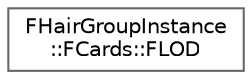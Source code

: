 digraph "Graphical Class Hierarchy"
{
 // INTERACTIVE_SVG=YES
 // LATEX_PDF_SIZE
  bgcolor="transparent";
  edge [fontname=Helvetica,fontsize=10,labelfontname=Helvetica,labelfontsize=10];
  node [fontname=Helvetica,fontsize=10,shape=box,height=0.2,width=0.4];
  rankdir="LR";
  Node0 [id="Node000000",label="FHairGroupInstance\l::FCards::FLOD",height=0.2,width=0.4,color="grey40", fillcolor="white", style="filled",URL="$d9/db2/structFHairGroupInstance_1_1FCards_1_1FLOD.html",tooltip=" "];
}
